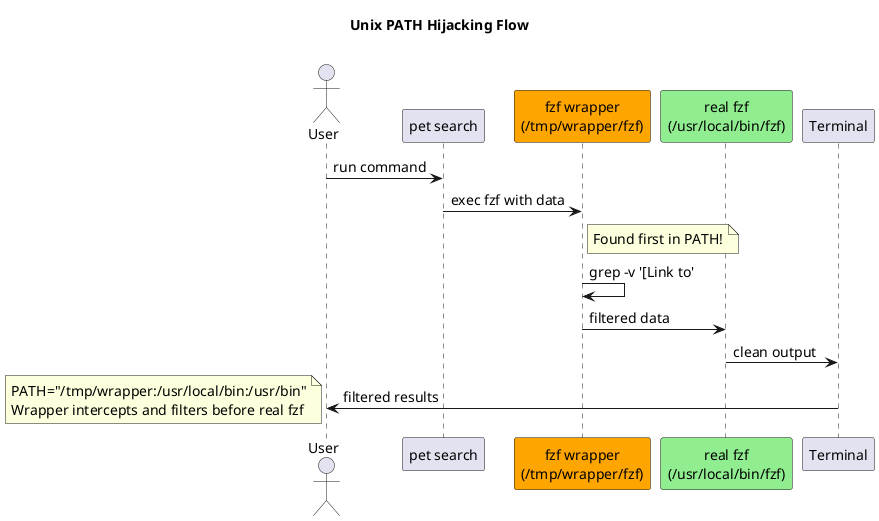 @startuml path-hijacking-simple
skinparam backgroundColor white
skinparam defaultFontSize 14
skinparam rectangleBorderColor black
skinparam rectangleBackgroundColor lightblue

title Unix PATH Hijacking Flow\n

actor User
participant "pet search" as pet
participant "fzf wrapper\n(/tmp/wrapper/fzf)" as wrapper #orange
participant "real fzf\n(/usr/local/bin/fzf)" as fzf #lightgreen
participant "Terminal" as terminal

User -> pet: run command
pet -> wrapper: exec fzf with data
note right of wrapper: Found first in PATH!
wrapper -> wrapper: grep -v '[Link to'
wrapper -> fzf: filtered data
fzf -> terminal: clean output
terminal -> User: filtered results

note bottom
PATH="/tmp/wrapper:/usr/local/bin:/usr/bin"
Wrapper intercepts and filters before real fzf
end note

@enduml